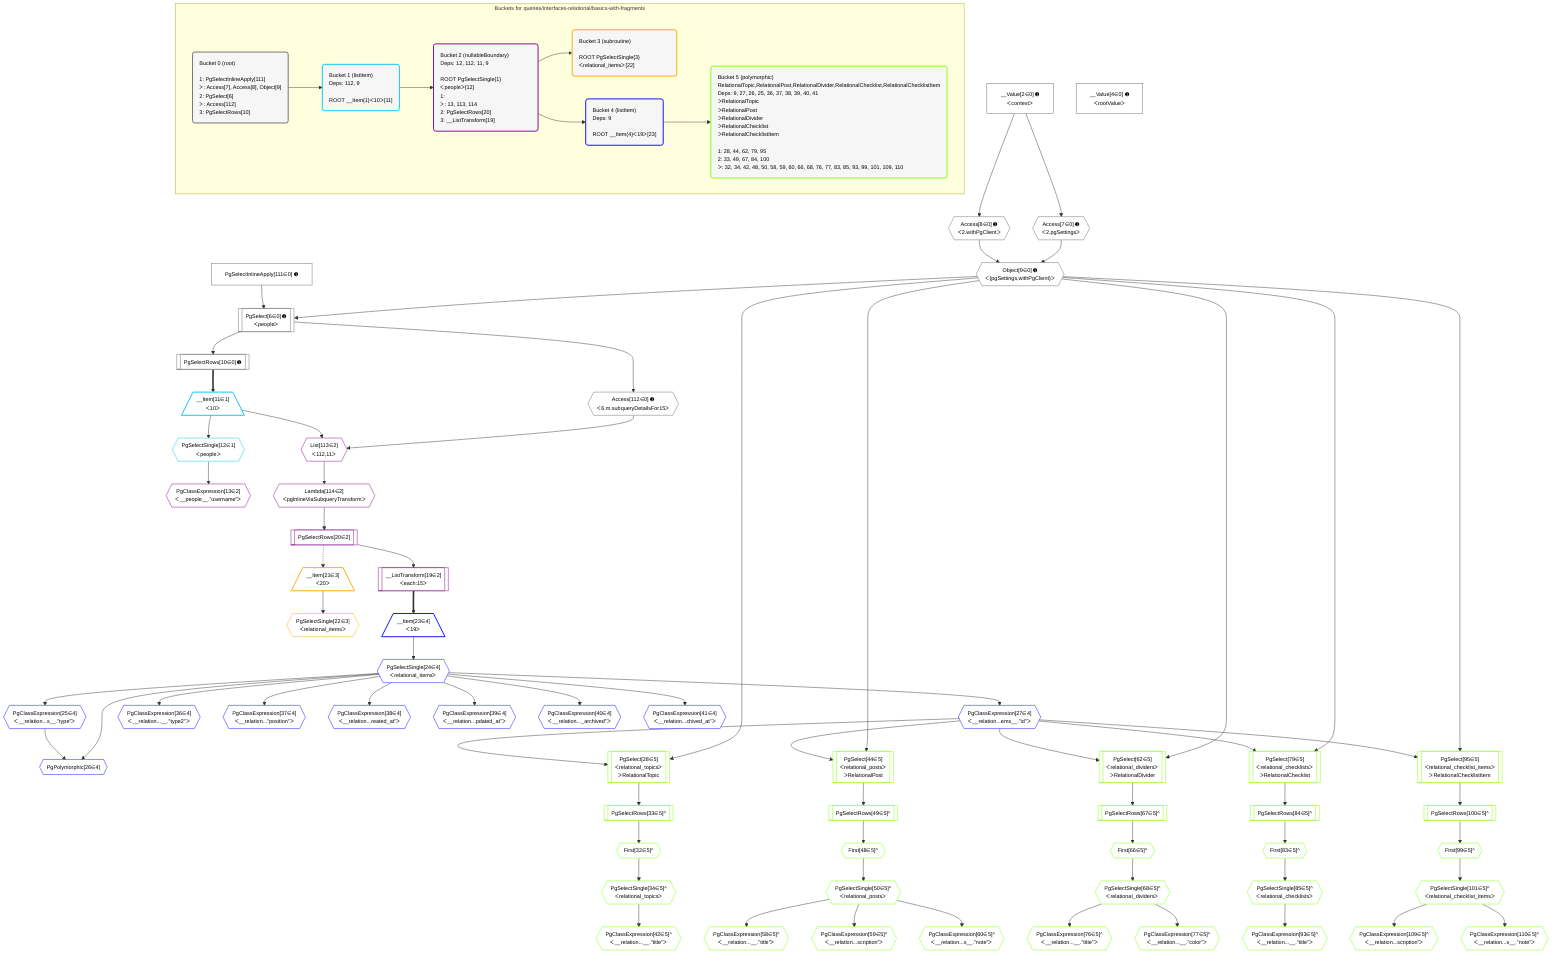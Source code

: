 %%{init: {'themeVariables': { 'fontSize': '12px'}}}%%
graph TD
    classDef path fill:#eee,stroke:#000,color:#000
    classDef plan fill:#fff,stroke-width:1px,color:#000
    classDef itemplan fill:#fff,stroke-width:2px,color:#000
    classDef unbatchedplan fill:#dff,stroke-width:1px,color:#000
    classDef sideeffectplan fill:#fcc,stroke-width:2px,color:#000
    classDef bucket fill:#f6f6f6,color:#000,stroke-width:2px,text-align:left


    %% plan dependencies
    PgSelect6[["PgSelect[6∈0] ➊<br />ᐸpeopleᐳ"]]:::plan
    Object9{{"Object[9∈0] ➊<br />ᐸ{pgSettings,withPgClient}ᐳ"}}:::plan
    PgSelectInlineApply111["PgSelectInlineApply[111∈0] ➊"]:::plan
    Object9 & PgSelectInlineApply111 --> PgSelect6
    Access7{{"Access[7∈0] ➊<br />ᐸ2.pgSettingsᐳ"}}:::plan
    Access8{{"Access[8∈0] ➊<br />ᐸ2.withPgClientᐳ"}}:::plan
    Access7 & Access8 --> Object9
    __Value2["__Value[2∈0] ➊<br />ᐸcontextᐳ"]:::plan
    __Value2 --> Access7
    __Value2 --> Access8
    PgSelectRows10[["PgSelectRows[10∈0] ➊"]]:::plan
    PgSelect6 --> PgSelectRows10
    Access112{{"Access[112∈0] ➊<br />ᐸ6.m.subqueryDetailsFor15ᐳ"}}:::plan
    PgSelect6 --> Access112
    __Value4["__Value[4∈0] ➊<br />ᐸrootValueᐳ"]:::plan
    __Item11[/"__Item[11∈1]<br />ᐸ10ᐳ"\]:::itemplan
    PgSelectRows10 ==> __Item11
    PgSelectSingle12{{"PgSelectSingle[12∈1]<br />ᐸpeopleᐳ"}}:::plan
    __Item11 --> PgSelectSingle12
    List113{{"List[113∈2]<br />ᐸ112,11ᐳ"}}:::plan
    Access112 & __Item11 --> List113
    PgClassExpression13{{"PgClassExpression[13∈2]<br />ᐸ__people__.”username”ᐳ"}}:::plan
    PgSelectSingle12 --> PgClassExpression13
    __ListTransform19[["__ListTransform[19∈2]<br />ᐸeach:15ᐳ"]]:::plan
    PgSelectRows20[["PgSelectRows[20∈2]"]]:::plan
    PgSelectRows20 --> __ListTransform19
    Lambda114{{"Lambda[114∈2]<br />ᐸpgInlineViaSubqueryTransformᐳ"}}:::plan
    Lambda114 --> PgSelectRows20
    List113 --> Lambda114
    __Item21[/"__Item[21∈3]<br />ᐸ20ᐳ"\]:::itemplan
    PgSelectRows20 -.-> __Item21
    PgSelectSingle22{{"PgSelectSingle[22∈3]<br />ᐸrelational_itemsᐳ"}}:::plan
    __Item21 --> PgSelectSingle22
    PgPolymorphic26{{"PgPolymorphic[26∈4]"}}:::plan
    PgSelectSingle24{{"PgSelectSingle[24∈4]<br />ᐸrelational_itemsᐳ"}}:::plan
    PgClassExpression25{{"PgClassExpression[25∈4]<br />ᐸ__relation...s__.”type”ᐳ"}}:::plan
    PgSelectSingle24 & PgClassExpression25 --> PgPolymorphic26
    __Item23[/"__Item[23∈4]<br />ᐸ19ᐳ"\]:::itemplan
    __ListTransform19 ==> __Item23
    __Item23 --> PgSelectSingle24
    PgSelectSingle24 --> PgClassExpression25
    PgClassExpression27{{"PgClassExpression[27∈4]<br />ᐸ__relation...ems__.”id”ᐳ"}}:::plan
    PgSelectSingle24 --> PgClassExpression27
    PgClassExpression36{{"PgClassExpression[36∈4]<br />ᐸ__relation...__.”type2”ᐳ"}}:::plan
    PgSelectSingle24 --> PgClassExpression36
    PgClassExpression37{{"PgClassExpression[37∈4]<br />ᐸ__relation...”position”ᐳ"}}:::plan
    PgSelectSingle24 --> PgClassExpression37
    PgClassExpression38{{"PgClassExpression[38∈4]<br />ᐸ__relation...reated_at”ᐳ"}}:::plan
    PgSelectSingle24 --> PgClassExpression38
    PgClassExpression39{{"PgClassExpression[39∈4]<br />ᐸ__relation...pdated_at”ᐳ"}}:::plan
    PgSelectSingle24 --> PgClassExpression39
    PgClassExpression40{{"PgClassExpression[40∈4]<br />ᐸ__relation..._archived”ᐳ"}}:::plan
    PgSelectSingle24 --> PgClassExpression40
    PgClassExpression41{{"PgClassExpression[41∈4]<br />ᐸ__relation...chived_at”ᐳ"}}:::plan
    PgSelectSingle24 --> PgClassExpression41
    PgSelect28[["PgSelect[28∈5]<br />ᐸrelational_topicsᐳ<br />ᐳRelationalTopic"]]:::plan
    Object9 & PgClassExpression27 --> PgSelect28
    PgSelect44[["PgSelect[44∈5]<br />ᐸrelational_postsᐳ<br />ᐳRelationalPost"]]:::plan
    Object9 & PgClassExpression27 --> PgSelect44
    PgSelect62[["PgSelect[62∈5]<br />ᐸrelational_dividersᐳ<br />ᐳRelationalDivider"]]:::plan
    Object9 & PgClassExpression27 --> PgSelect62
    PgSelect79[["PgSelect[79∈5]<br />ᐸrelational_checklistsᐳ<br />ᐳRelationalChecklist"]]:::plan
    Object9 & PgClassExpression27 --> PgSelect79
    PgSelect95[["PgSelect[95∈5]<br />ᐸrelational_checklist_itemsᐳ<br />ᐳRelationalChecklistItem"]]:::plan
    Object9 & PgClassExpression27 --> PgSelect95
    First32{{"First[32∈5]^"}}:::plan
    PgSelectRows33[["PgSelectRows[33∈5]^"]]:::plan
    PgSelectRows33 --> First32
    PgSelect28 --> PgSelectRows33
    PgSelectSingle34{{"PgSelectSingle[34∈5]^<br />ᐸrelational_topicsᐳ"}}:::plan
    First32 --> PgSelectSingle34
    PgClassExpression42{{"PgClassExpression[42∈5]^<br />ᐸ__relation...__.”title”ᐳ"}}:::plan
    PgSelectSingle34 --> PgClassExpression42
    First48{{"First[48∈5]^"}}:::plan
    PgSelectRows49[["PgSelectRows[49∈5]^"]]:::plan
    PgSelectRows49 --> First48
    PgSelect44 --> PgSelectRows49
    PgSelectSingle50{{"PgSelectSingle[50∈5]^<br />ᐸrelational_postsᐳ"}}:::plan
    First48 --> PgSelectSingle50
    PgClassExpression58{{"PgClassExpression[58∈5]^<br />ᐸ__relation...__.”title”ᐳ"}}:::plan
    PgSelectSingle50 --> PgClassExpression58
    PgClassExpression59{{"PgClassExpression[59∈5]^<br />ᐸ__relation...scription”ᐳ"}}:::plan
    PgSelectSingle50 --> PgClassExpression59
    PgClassExpression60{{"PgClassExpression[60∈5]^<br />ᐸ__relation...s__.”note”ᐳ"}}:::plan
    PgSelectSingle50 --> PgClassExpression60
    First66{{"First[66∈5]^"}}:::plan
    PgSelectRows67[["PgSelectRows[67∈5]^"]]:::plan
    PgSelectRows67 --> First66
    PgSelect62 --> PgSelectRows67
    PgSelectSingle68{{"PgSelectSingle[68∈5]^<br />ᐸrelational_dividersᐳ"}}:::plan
    First66 --> PgSelectSingle68
    PgClassExpression76{{"PgClassExpression[76∈5]^<br />ᐸ__relation...__.”title”ᐳ"}}:::plan
    PgSelectSingle68 --> PgClassExpression76
    PgClassExpression77{{"PgClassExpression[77∈5]^<br />ᐸ__relation...__.”color”ᐳ"}}:::plan
    PgSelectSingle68 --> PgClassExpression77
    First83{{"First[83∈5]^"}}:::plan
    PgSelectRows84[["PgSelectRows[84∈5]^"]]:::plan
    PgSelectRows84 --> First83
    PgSelect79 --> PgSelectRows84
    PgSelectSingle85{{"PgSelectSingle[85∈5]^<br />ᐸrelational_checklistsᐳ"}}:::plan
    First83 --> PgSelectSingle85
    PgClassExpression93{{"PgClassExpression[93∈5]^<br />ᐸ__relation...__.”title”ᐳ"}}:::plan
    PgSelectSingle85 --> PgClassExpression93
    First99{{"First[99∈5]^"}}:::plan
    PgSelectRows100[["PgSelectRows[100∈5]^"]]:::plan
    PgSelectRows100 --> First99
    PgSelect95 --> PgSelectRows100
    PgSelectSingle101{{"PgSelectSingle[101∈5]^<br />ᐸrelational_checklist_itemsᐳ"}}:::plan
    First99 --> PgSelectSingle101
    PgClassExpression109{{"PgClassExpression[109∈5]^<br />ᐸ__relation...scription”ᐳ"}}:::plan
    PgSelectSingle101 --> PgClassExpression109
    PgClassExpression110{{"PgClassExpression[110∈5]^<br />ᐸ__relation...s__.”note”ᐳ"}}:::plan
    PgSelectSingle101 --> PgClassExpression110

    %% define steps

    subgraph "Buckets for queries/interfaces-relational/basics-with-fragments"
    Bucket0("Bucket 0 (root)<br /><br />1: PgSelectInlineApply[111]<br />ᐳ: Access[7], Access[8], Object[9]<br />2: PgSelect[6]<br />ᐳ: Access[112]<br />3: PgSelectRows[10]"):::bucket
    classDef bucket0 stroke:#696969
    class Bucket0,__Value2,__Value4,PgSelect6,Access7,Access8,Object9,PgSelectRows10,PgSelectInlineApply111,Access112 bucket0
    Bucket1("Bucket 1 (listItem)<br />Deps: 112, 9<br /><br />ROOT __Item{1}ᐸ10ᐳ[11]"):::bucket
    classDef bucket1 stroke:#00bfff
    class Bucket1,__Item11,PgSelectSingle12 bucket1
    Bucket2("Bucket 2 (nullableBoundary)<br />Deps: 12, 112, 11, 9<br /><br />ROOT PgSelectSingle{1}ᐸpeopleᐳ[12]<br />1: <br />ᐳ: 13, 113, 114<br />2: PgSelectRows[20]<br />3: __ListTransform[19]"):::bucket
    classDef bucket2 stroke:#7f007f
    class Bucket2,PgClassExpression13,__ListTransform19,PgSelectRows20,List113,Lambda114 bucket2
    Bucket3("Bucket 3 (subroutine)<br /><br />ROOT PgSelectSingle{3}ᐸrelational_itemsᐳ[22]"):::bucket
    classDef bucket3 stroke:#ffa500
    class Bucket3,__Item21,PgSelectSingle22 bucket3
    Bucket4("Bucket 4 (listItem)<br />Deps: 9<br /><br />ROOT __Item{4}ᐸ19ᐳ[23]"):::bucket
    classDef bucket4 stroke:#0000ff
    class Bucket4,__Item23,PgSelectSingle24,PgClassExpression25,PgPolymorphic26,PgClassExpression27,PgClassExpression36,PgClassExpression37,PgClassExpression38,PgClassExpression39,PgClassExpression40,PgClassExpression41 bucket4
    Bucket5("Bucket 5 (polymorphic)<br />RelationalTopic,RelationalPost,RelationalDivider,RelationalChecklist,RelationalChecklistItem<br />Deps: 9, 27, 26, 25, 36, 37, 38, 39, 40, 41<br />ᐳRelationalTopic<br />ᐳRelationalPost<br />ᐳRelationalDivider<br />ᐳRelationalChecklist<br />ᐳRelationalChecklistItem<br /><br />1: 28, 44, 62, 79, 95<br />2: 33, 49, 67, 84, 100<br />ᐳ: 32, 34, 42, 48, 50, 58, 59, 60, 66, 68, 76, 77, 83, 85, 93, 99, 101, 109, 110"):::bucket
    classDef bucket5 stroke:#7fff00
    class Bucket5,PgSelect28,First32,PgSelectRows33,PgSelectSingle34,PgClassExpression42,PgSelect44,First48,PgSelectRows49,PgSelectSingle50,PgClassExpression58,PgClassExpression59,PgClassExpression60,PgSelect62,First66,PgSelectRows67,PgSelectSingle68,PgClassExpression76,PgClassExpression77,PgSelect79,First83,PgSelectRows84,PgSelectSingle85,PgClassExpression93,PgSelect95,First99,PgSelectRows100,PgSelectSingle101,PgClassExpression109,PgClassExpression110 bucket5
    Bucket0 --> Bucket1
    Bucket1 --> Bucket2
    Bucket2 --> Bucket3 & Bucket4
    Bucket4 --> Bucket5
    end